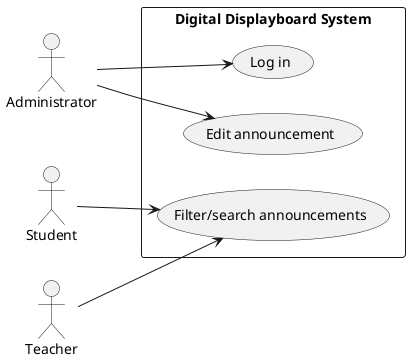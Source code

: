 
@startuml
left to right direction

actor Administrator
actor Student
actor Teacher

rectangle "Digital Displayboard System" {
    Administrator --> (Log in)
    Administrator --> (Edit announcement)

    Student --> (Filter/search announcements)

    Teacher --> (Filter/search announcements)
}
@enduml